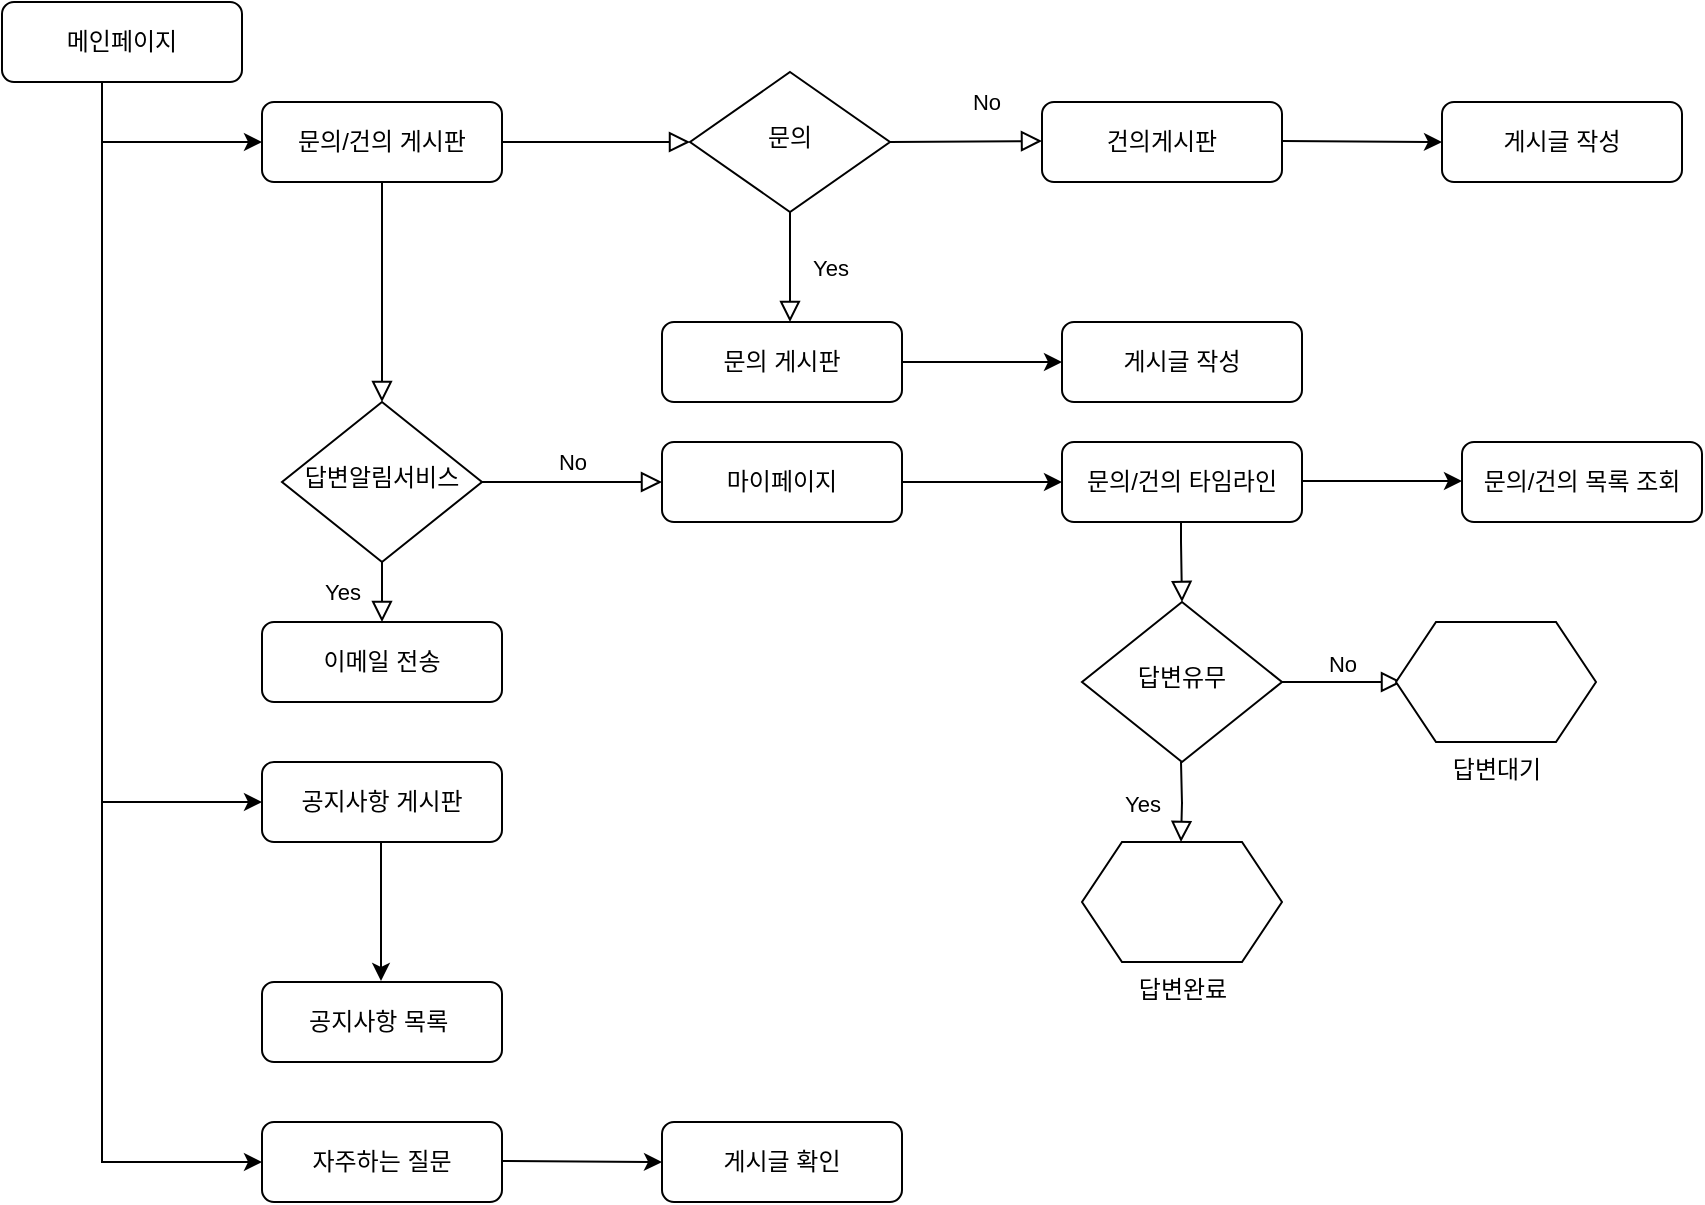 <mxfile version="16.4.3" type="device" pages="2"><diagram id="C5RBs43oDa-KdzZeNtuy" name="Page-1"><mxGraphModel dx="832" dy="602" grid="1" gridSize="10" guides="1" tooltips="1" connect="1" arrows="1" fold="1" page="1" pageScale="1" pageWidth="827" pageHeight="1169" math="0" shadow="0"><root><mxCell id="WIyWlLk6GJQsqaUBKTNV-0"/><mxCell id="WIyWlLk6GJQsqaUBKTNV-1" parent="WIyWlLk6GJQsqaUBKTNV-0"/><mxCell id="WIyWlLk6GJQsqaUBKTNV-2" value="" style="rounded=0;html=1;jettySize=auto;orthogonalLoop=1;fontSize=11;endArrow=block;endFill=0;endSize=8;strokeWidth=1;shadow=0;labelBackgroundColor=none;edgeStyle=orthogonalEdgeStyle;" parent="WIyWlLk6GJQsqaUBKTNV-1" source="WIyWlLk6GJQsqaUBKTNV-3" target="WIyWlLk6GJQsqaUBKTNV-6" edge="1"><mxGeometry relative="1" as="geometry"/></mxCell><mxCell id="WIyWlLk6GJQsqaUBKTNV-3" value="문의/건의 게시판" style="rounded=1;whiteSpace=wrap;html=1;fontSize=12;glass=0;strokeWidth=1;shadow=0;" parent="WIyWlLk6GJQsqaUBKTNV-1" vertex="1"><mxGeometry x="160" y="90" width="120" height="40" as="geometry"/></mxCell><mxCell id="WIyWlLk6GJQsqaUBKTNV-4" value="Yes" style="rounded=0;html=1;jettySize=auto;orthogonalLoop=1;fontSize=11;endArrow=block;endFill=0;endSize=8;strokeWidth=1;shadow=0;labelBackgroundColor=none;edgeStyle=orthogonalEdgeStyle;entryX=0.5;entryY=0;entryDx=0;entryDy=0;" parent="WIyWlLk6GJQsqaUBKTNV-1" source="WIyWlLk6GJQsqaUBKTNV-6" target="WIyWlLk6GJQsqaUBKTNV-12" edge="1"><mxGeometry y="20" relative="1" as="geometry"><mxPoint as="offset"/><mxPoint x="220" y="320" as="targetPoint"/></mxGeometry></mxCell><mxCell id="WIyWlLk6GJQsqaUBKTNV-5" value="No" style="edgeStyle=orthogonalEdgeStyle;rounded=0;html=1;jettySize=auto;orthogonalLoop=1;fontSize=11;endArrow=block;endFill=0;endSize=8;strokeWidth=1;shadow=0;labelBackgroundColor=none;" parent="WIyWlLk6GJQsqaUBKTNV-1" source="WIyWlLk6GJQsqaUBKTNV-6" target="WIyWlLk6GJQsqaUBKTNV-7" edge="1"><mxGeometry y="10" relative="1" as="geometry"><mxPoint as="offset"/></mxGeometry></mxCell><mxCell id="WIyWlLk6GJQsqaUBKTNV-6" value="답변알림서비스" style="rhombus;whiteSpace=wrap;html=1;shadow=0;fontFamily=Helvetica;fontSize=12;align=center;strokeWidth=1;spacing=6;spacingTop=-4;" parent="WIyWlLk6GJQsqaUBKTNV-1" vertex="1"><mxGeometry x="170" y="240" width="100" height="80" as="geometry"/></mxCell><mxCell id="WIyWlLk6GJQsqaUBKTNV-7" value="마이페이지" style="rounded=1;whiteSpace=wrap;html=1;fontSize=12;glass=0;strokeWidth=1;shadow=0;" parent="WIyWlLk6GJQsqaUBKTNV-1" vertex="1"><mxGeometry x="360" y="260" width="120" height="40" as="geometry"/></mxCell><mxCell id="WIyWlLk6GJQsqaUBKTNV-12" value="이메일 전송" style="rounded=1;whiteSpace=wrap;html=1;fontSize=12;glass=0;strokeWidth=1;shadow=0;" parent="WIyWlLk6GJQsqaUBKTNV-1" vertex="1"><mxGeometry x="160" y="350" width="120" height="40" as="geometry"/></mxCell><mxCell id="N3XK420vLZLxA_iMyaKK-1" value="" style="endArrow=classic;html=1;rounded=0;entryX=0;entryY=0.5;entryDx=0;entryDy=0;exitX=1;exitY=0.5;exitDx=0;exitDy=0;" parent="WIyWlLk6GJQsqaUBKTNV-1" source="WIyWlLk6GJQsqaUBKTNV-7" target="N3XK420vLZLxA_iMyaKK-2" edge="1"><mxGeometry width="50" height="50" relative="1" as="geometry"><mxPoint x="450" y="220" as="sourcePoint"/><mxPoint x="530" y="219.5" as="targetPoint"/></mxGeometry></mxCell><mxCell id="N3XK420vLZLxA_iMyaKK-7" value="답변유무" style="rhombus;whiteSpace=wrap;html=1;shadow=0;fontFamily=Helvetica;fontSize=12;align=center;strokeWidth=1;spacing=6;spacingTop=-4;" parent="WIyWlLk6GJQsqaUBKTNV-1" vertex="1"><mxGeometry x="570" y="340" width="100" height="80" as="geometry"/></mxCell><mxCell id="N3XK420vLZLxA_iMyaKK-9" value="Yes" style="rounded=0;html=1;jettySize=auto;orthogonalLoop=1;fontSize=11;endArrow=block;endFill=0;endSize=8;strokeWidth=1;shadow=0;labelBackgroundColor=none;edgeStyle=orthogonalEdgeStyle;" parent="WIyWlLk6GJQsqaUBKTNV-1" edge="1"><mxGeometry y="20" relative="1" as="geometry"><mxPoint as="offset"/><mxPoint x="619.5" y="420" as="sourcePoint"/><mxPoint x="619.5" y="460" as="targetPoint"/></mxGeometry></mxCell><mxCell id="N3XK420vLZLxA_iMyaKK-10" value="답변완료" style="verticalLabelPosition=bottom;verticalAlign=top;html=1;shape=hexagon;perimeter=hexagonPerimeter2;arcSize=6;size=0.2;" parent="WIyWlLk6GJQsqaUBKTNV-1" vertex="1"><mxGeometry x="570" y="460" width="100" height="60" as="geometry"/></mxCell><mxCell id="Iz7fTPXxrjWkyQOa1gdS-1" value="" style="endArrow=classic;html=1;rounded=0;" parent="WIyWlLk6GJQsqaUBKTNV-1" edge="1"><mxGeometry width="50" height="50" relative="1" as="geometry"><mxPoint x="680" y="279.5" as="sourcePoint"/><mxPoint x="760" y="279.5" as="targetPoint"/></mxGeometry></mxCell><mxCell id="Iz7fTPXxrjWkyQOa1gdS-2" value="문의/건의 목록 조회" style="rounded=1;whiteSpace=wrap;html=1;fontSize=12;glass=0;strokeWidth=1;shadow=0;" parent="WIyWlLk6GJQsqaUBKTNV-1" vertex="1"><mxGeometry x="760" y="260" width="120" height="40" as="geometry"/></mxCell><mxCell id="Iz7fTPXxrjWkyQOa1gdS-5" value="메인페이지" style="rounded=1;whiteSpace=wrap;html=1;fontSize=12;glass=0;strokeWidth=1;shadow=0;" parent="WIyWlLk6GJQsqaUBKTNV-1" vertex="1"><mxGeometry x="30" y="40" width="120" height="40" as="geometry"/></mxCell><mxCell id="Iz7fTPXxrjWkyQOa1gdS-6" value="No" style="edgeStyle=orthogonalEdgeStyle;rounded=0;html=1;jettySize=auto;orthogonalLoop=1;fontSize=11;endArrow=block;endFill=0;endSize=8;strokeWidth=1;shadow=0;labelBackgroundColor=none;exitX=1;exitY=0.5;exitDx=0;exitDy=0;" parent="WIyWlLk6GJQsqaUBKTNV-1" source="N3XK420vLZLxA_iMyaKK-7" edge="1"><mxGeometry y="10" relative="1" as="geometry"><mxPoint as="offset"/><mxPoint x="680" y="380" as="sourcePoint"/><mxPoint x="730" y="380" as="targetPoint"/></mxGeometry></mxCell><mxCell id="Iz7fTPXxrjWkyQOa1gdS-7" value="" style="endArrow=classic;html=1;rounded=0;entryX=0;entryY=0.5;entryDx=0;entryDy=0;entryPerimeter=0;" parent="WIyWlLk6GJQsqaUBKTNV-1" target="WIyWlLk6GJQsqaUBKTNV-3" edge="1"><mxGeometry width="50" height="50" relative="1" as="geometry"><mxPoint x="80" y="80" as="sourcePoint"/><mxPoint x="150" y="100" as="targetPoint"/><Array as="points"><mxPoint x="80" y="100"/><mxPoint x="80" y="110"/></Array></mxGeometry></mxCell><mxCell id="Iz7fTPXxrjWkyQOa1gdS-10" value="" style="endArrow=classic;html=1;rounded=0;entryX=0;entryY=0.5;entryDx=0;entryDy=0;" parent="WIyWlLk6GJQsqaUBKTNV-1" target="Iz7fTPXxrjWkyQOa1gdS-12" edge="1"><mxGeometry width="50" height="50" relative="1" as="geometry"><mxPoint x="80" y="100" as="sourcePoint"/><mxPoint x="80" y="440" as="targetPoint"/><Array as="points"><mxPoint x="80" y="440"/></Array></mxGeometry></mxCell><mxCell id="Iz7fTPXxrjWkyQOa1gdS-12" value="공지사항 게시판" style="rounded=1;whiteSpace=wrap;html=1;fontSize=12;glass=0;strokeWidth=1;shadow=0;" parent="WIyWlLk6GJQsqaUBKTNV-1" vertex="1"><mxGeometry x="160" y="420" width="120" height="40" as="geometry"/></mxCell><mxCell id="Iz7fTPXxrjWkyQOa1gdS-16" value="" style="endArrow=classic;html=1;rounded=0;" parent="WIyWlLk6GJQsqaUBKTNV-1" edge="1"><mxGeometry width="50" height="50" relative="1" as="geometry"><mxPoint x="219.5" y="460" as="sourcePoint"/><mxPoint x="219.5" y="529.5" as="targetPoint"/></mxGeometry></mxCell><mxCell id="Iz7fTPXxrjWkyQOa1gdS-17" value="공지사항 목록&amp;nbsp;" style="rounded=1;whiteSpace=wrap;html=1;fontSize=12;glass=0;strokeWidth=1;shadow=0;" parent="WIyWlLk6GJQsqaUBKTNV-1" vertex="1"><mxGeometry x="160" y="530" width="120" height="40" as="geometry"/></mxCell><mxCell id="Iz7fTPXxrjWkyQOa1gdS-18" value="문의" style="rhombus;whiteSpace=wrap;html=1;shadow=0;fontFamily=Helvetica;fontSize=12;align=center;strokeWidth=1;spacing=6;spacingTop=-4;" parent="WIyWlLk6GJQsqaUBKTNV-1" vertex="1"><mxGeometry x="374" y="75" width="100" height="70" as="geometry"/></mxCell><mxCell id="N3XK420vLZLxA_iMyaKK-2" value="문의/건의 타임라인" style="rounded=1;whiteSpace=wrap;html=1;fontSize=12;glass=0;strokeWidth=1;shadow=0;" parent="WIyWlLk6GJQsqaUBKTNV-1" vertex="1"><mxGeometry x="560" y="260" width="120" height="40" as="geometry"/></mxCell><mxCell id="Iz7fTPXxrjWkyQOa1gdS-25" value="문의 게시판" style="rounded=1;whiteSpace=wrap;html=1;fontSize=12;glass=0;strokeWidth=1;shadow=0;" parent="WIyWlLk6GJQsqaUBKTNV-1" vertex="1"><mxGeometry x="360" y="200" width="120" height="40" as="geometry"/></mxCell><mxCell id="Iz7fTPXxrjWkyQOa1gdS-26" value="No" style="edgeStyle=orthogonalEdgeStyle;rounded=0;html=1;jettySize=auto;orthogonalLoop=1;fontSize=11;endArrow=block;endFill=0;endSize=8;strokeWidth=1;shadow=0;labelBackgroundColor=none;exitX=1;exitY=0.5;exitDx=0;exitDy=0;" parent="WIyWlLk6GJQsqaUBKTNV-1" source="Iz7fTPXxrjWkyQOa1gdS-18" edge="1"><mxGeometry x="0.006" y="10" relative="1" as="geometry"><mxPoint x="10" y="-10" as="offset"/><mxPoint x="460" y="109.5" as="sourcePoint"/><mxPoint x="550" y="109.5" as="targetPoint"/></mxGeometry></mxCell><mxCell id="Iz7fTPXxrjWkyQOa1gdS-27" value="건의게시판" style="rounded=1;whiteSpace=wrap;html=1;fontSize=12;glass=0;strokeWidth=1;shadow=0;" parent="WIyWlLk6GJQsqaUBKTNV-1" vertex="1"><mxGeometry x="550" y="90" width="120" height="40" as="geometry"/></mxCell><mxCell id="Iz7fTPXxrjWkyQOa1gdS-29" value="Yes" style="rounded=0;html=1;jettySize=auto;orthogonalLoop=1;fontSize=11;endArrow=block;endFill=0;endSize=8;strokeWidth=1;shadow=0;labelBackgroundColor=none;edgeStyle=orthogonalEdgeStyle;exitX=0.5;exitY=1;exitDx=0;exitDy=0;" parent="WIyWlLk6GJQsqaUBKTNV-1" source="Iz7fTPXxrjWkyQOa1gdS-18" edge="1"><mxGeometry y="20" relative="1" as="geometry"><mxPoint as="offset"/><mxPoint x="423.5" y="180" as="sourcePoint"/><mxPoint x="424" y="200" as="targetPoint"/></mxGeometry></mxCell><mxCell id="Iz7fTPXxrjWkyQOa1gdS-30" value="" style="endArrow=classic;html=1;rounded=0;entryX=0;entryY=0.5;entryDx=0;entryDy=0;exitX=1;exitY=0.5;exitDx=0;exitDy=0;" parent="WIyWlLk6GJQsqaUBKTNV-1" source="Iz7fTPXxrjWkyQOa1gdS-25" target="Iz7fTPXxrjWkyQOa1gdS-31" edge="1"><mxGeometry width="50" height="50" relative="1" as="geometry"><mxPoint x="484" y="219.5" as="sourcePoint"/><mxPoint x="564" y="219.5" as="targetPoint"/></mxGeometry></mxCell><mxCell id="Iz7fTPXxrjWkyQOa1gdS-31" value="게시글 작성" style="rounded=1;whiteSpace=wrap;html=1;fontSize=12;glass=0;strokeWidth=1;shadow=0;" parent="WIyWlLk6GJQsqaUBKTNV-1" vertex="1"><mxGeometry x="560" y="200" width="120" height="40" as="geometry"/></mxCell><mxCell id="Iz7fTPXxrjWkyQOa1gdS-33" value="" style="rounded=0;html=1;jettySize=auto;orthogonalLoop=1;fontSize=11;endArrow=block;endFill=0;endSize=8;strokeWidth=1;shadow=0;labelBackgroundColor=none;edgeStyle=orthogonalEdgeStyle;" parent="WIyWlLk6GJQsqaUBKTNV-1" edge="1"><mxGeometry relative="1" as="geometry"><mxPoint x="619.5" y="300" as="sourcePoint"/><mxPoint x="620" y="340" as="targetPoint"/><Array as="points"><mxPoint x="620" y="310"/><mxPoint x="620" y="310"/></Array></mxGeometry></mxCell><mxCell id="Iz7fTPXxrjWkyQOa1gdS-34" value="" style="endArrow=classic;html=1;rounded=0;exitX=1;exitY=0.5;exitDx=0;exitDy=0;entryX=0;entryY=0.5;entryDx=0;entryDy=0;entryPerimeter=0;" parent="WIyWlLk6GJQsqaUBKTNV-1" target="Iz7fTPXxrjWkyQOa1gdS-35" edge="1"><mxGeometry width="50" height="50" relative="1" as="geometry"><mxPoint x="670" y="109.5" as="sourcePoint"/><mxPoint x="746" y="110" as="targetPoint"/></mxGeometry></mxCell><mxCell id="Iz7fTPXxrjWkyQOa1gdS-35" value="게시글 작성" style="rounded=1;whiteSpace=wrap;html=1;fontSize=12;glass=0;strokeWidth=1;shadow=0;" parent="WIyWlLk6GJQsqaUBKTNV-1" vertex="1"><mxGeometry x="750" y="90" width="120" height="40" as="geometry"/></mxCell><mxCell id="Iz7fTPXxrjWkyQOa1gdS-36" value="답변대기" style="verticalLabelPosition=bottom;verticalAlign=top;html=1;shape=hexagon;perimeter=hexagonPerimeter2;arcSize=6;size=0.2;" parent="WIyWlLk6GJQsqaUBKTNV-1" vertex="1"><mxGeometry x="727" y="350" width="100" height="60" as="geometry"/></mxCell><mxCell id="Iz7fTPXxrjWkyQOa1gdS-37" value="" style="rounded=0;html=1;jettySize=auto;orthogonalLoop=1;fontSize=11;endArrow=block;endFill=0;endSize=8;strokeWidth=1;shadow=0;labelBackgroundColor=none;edgeStyle=orthogonalEdgeStyle;exitX=1;exitY=0.5;exitDx=0;exitDy=0;entryX=0;entryY=0.5;entryDx=0;entryDy=0;" parent="WIyWlLk6GJQsqaUBKTNV-1" source="WIyWlLk6GJQsqaUBKTNV-3" target="Iz7fTPXxrjWkyQOa1gdS-18" edge="1"><mxGeometry relative="1" as="geometry"><mxPoint x="320" y="70" as="sourcePoint"/><mxPoint x="370" y="110" as="targetPoint"/></mxGeometry></mxCell><mxCell id="2NpKlFqbR7CXGqhgI9aE-0" value="" style="endArrow=classic;html=1;rounded=0;entryX=0;entryY=0.5;entryDx=0;entryDy=0;" edge="1" parent="WIyWlLk6GJQsqaUBKTNV-1" target="2NpKlFqbR7CXGqhgI9aE-2"><mxGeometry width="50" height="50" relative="1" as="geometry"><mxPoint x="80" y="440" as="sourcePoint"/><mxPoint x="160" y="610" as="targetPoint"/><Array as="points"><mxPoint x="80" y="620"/></Array></mxGeometry></mxCell><mxCell id="2NpKlFqbR7CXGqhgI9aE-2" value="자주하는 질문" style="rounded=1;whiteSpace=wrap;html=1;fontSize=12;glass=0;strokeWidth=1;shadow=0;" vertex="1" parent="WIyWlLk6GJQsqaUBKTNV-1"><mxGeometry x="160" y="600" width="120" height="40" as="geometry"/></mxCell><mxCell id="2NpKlFqbR7CXGqhgI9aE-6" value="" style="endArrow=classic;html=1;rounded=0;entryX=0;entryY=0.5;entryDx=0;entryDy=0;" edge="1" parent="WIyWlLk6GJQsqaUBKTNV-1" target="2NpKlFqbR7CXGqhgI9aE-7"><mxGeometry width="50" height="50" relative="1" as="geometry"><mxPoint x="280" y="619.5" as="sourcePoint"/><mxPoint x="350" y="619.5" as="targetPoint"/></mxGeometry></mxCell><mxCell id="2NpKlFqbR7CXGqhgI9aE-7" value="게시글 확인" style="rounded=1;whiteSpace=wrap;html=1;fontSize=12;glass=0;strokeWidth=1;shadow=0;" vertex="1" parent="WIyWlLk6GJQsqaUBKTNV-1"><mxGeometry x="360" y="600" width="120" height="40" as="geometry"/></mxCell></root></mxGraphModel></diagram><diagram id="Hfn1HbgvVGAkNUXtYVOm" name="Page-2"><mxGraphModel dx="1437" dy="602" grid="1" gridSize="10" guides="1" tooltips="1" connect="1" arrows="1" fold="1" page="1" pageScale="1" pageWidth="827" pageHeight="1169" math="0" shadow="0"><root><mxCell id="tN7QLIR__mnbgKDs5L9B-0"/><mxCell id="tN7QLIR__mnbgKDs5L9B-1" parent="tN7QLIR__mnbgKDs5L9B-0"/></root></mxGraphModel></diagram></mxfile>